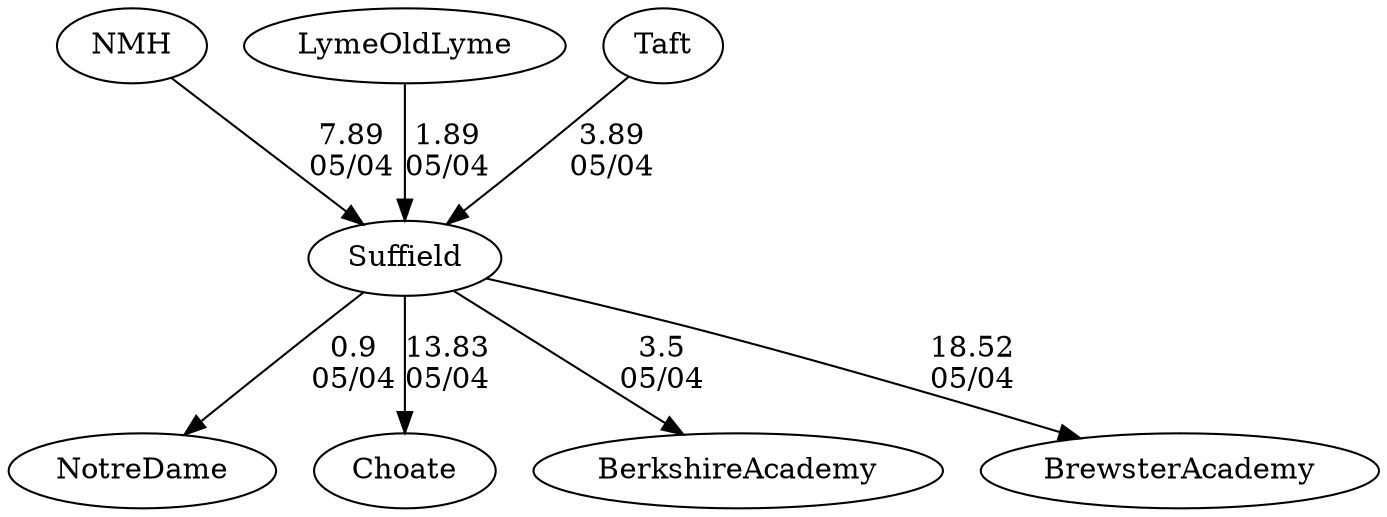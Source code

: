 digraph boys2foursSuffield {NotreDame [URL="boys2foursSuffieldNotreDame.html"];Choate [URL="boys2foursSuffieldChoate.html"];BerkshireAcademy [URL="boys2foursSuffieldBerkshireAcademy.html"];Suffield [URL="boys2foursSuffieldSuffield.html"];NMH [URL="boys2foursSuffieldNMH.html"];BrewsterAcademy [URL="boys2foursSuffieldBrewsterAcademy.html"];LymeOldLyme [URL="boys2foursSuffieldLymeOldLyme.html"];Taft [URL="boys2foursSuffieldTaft.html"];Suffield -> BerkshireAcademy[label="3.5
05/04", weight="97", tooltip="Founder's Day Regatta			
", URL="", random="random"]; 
Suffield -> Choate[label="13.83
05/04", weight="87", tooltip="Founder's Day Regatta			
", URL="", random="random"]; 
Suffield -> BrewsterAcademy[label="18.52
05/04", weight="82", tooltip="Founder's Day Regatta			
", URL="", random="random"]; 
Suffield -> NotreDame[label="0.9
05/04", weight="100", tooltip="Founder's Day Regatta			
", URL="", random="random"]; 
NMH -> Suffield[label="7.89
05/04", weight="93", tooltip="Founder's Day Regatta			
", URL="", random="random"]; 
Taft -> Suffield[label="3.89
05/04", weight="97", tooltip="Founder's Day Regatta			
", URL="", random="random"]; 
LymeOldLyme -> Suffield[label="1.89
05/04", weight="99", tooltip="Founder's Day Regatta			
", URL="", random="random"]}